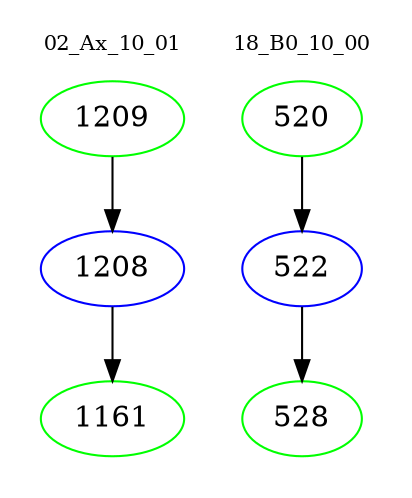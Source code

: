 digraph{
subgraph cluster_0 {
color = white
label = "02_Ax_10_01";
fontsize=10;
T0_1209 [label="1209", color="green"]
T0_1209 -> T0_1208 [color="black"]
T0_1208 [label="1208", color="blue"]
T0_1208 -> T0_1161 [color="black"]
T0_1161 [label="1161", color="green"]
}
subgraph cluster_1 {
color = white
label = "18_B0_10_00";
fontsize=10;
T1_520 [label="520", color="green"]
T1_520 -> T1_522 [color="black"]
T1_522 [label="522", color="blue"]
T1_522 -> T1_528 [color="black"]
T1_528 [label="528", color="green"]
}
}
